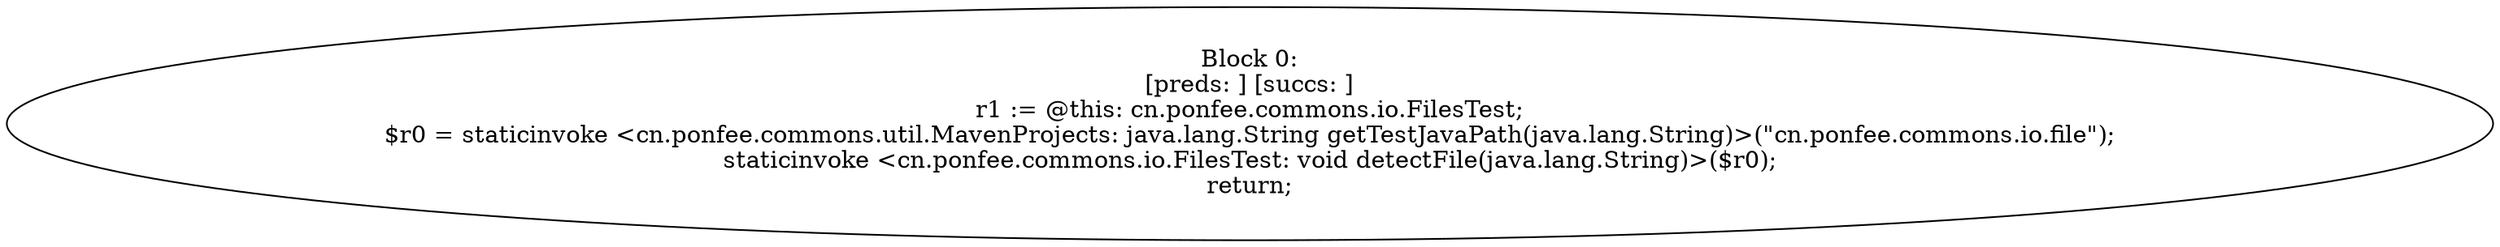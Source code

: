 digraph "unitGraph" {
    "Block 0:
[preds: ] [succs: ]
r1 := @this: cn.ponfee.commons.io.FilesTest;
$r0 = staticinvoke <cn.ponfee.commons.util.MavenProjects: java.lang.String getTestJavaPath(java.lang.String)>(\"cn.ponfee.commons.io.file\");
staticinvoke <cn.ponfee.commons.io.FilesTest: void detectFile(java.lang.String)>($r0);
return;
"
}
